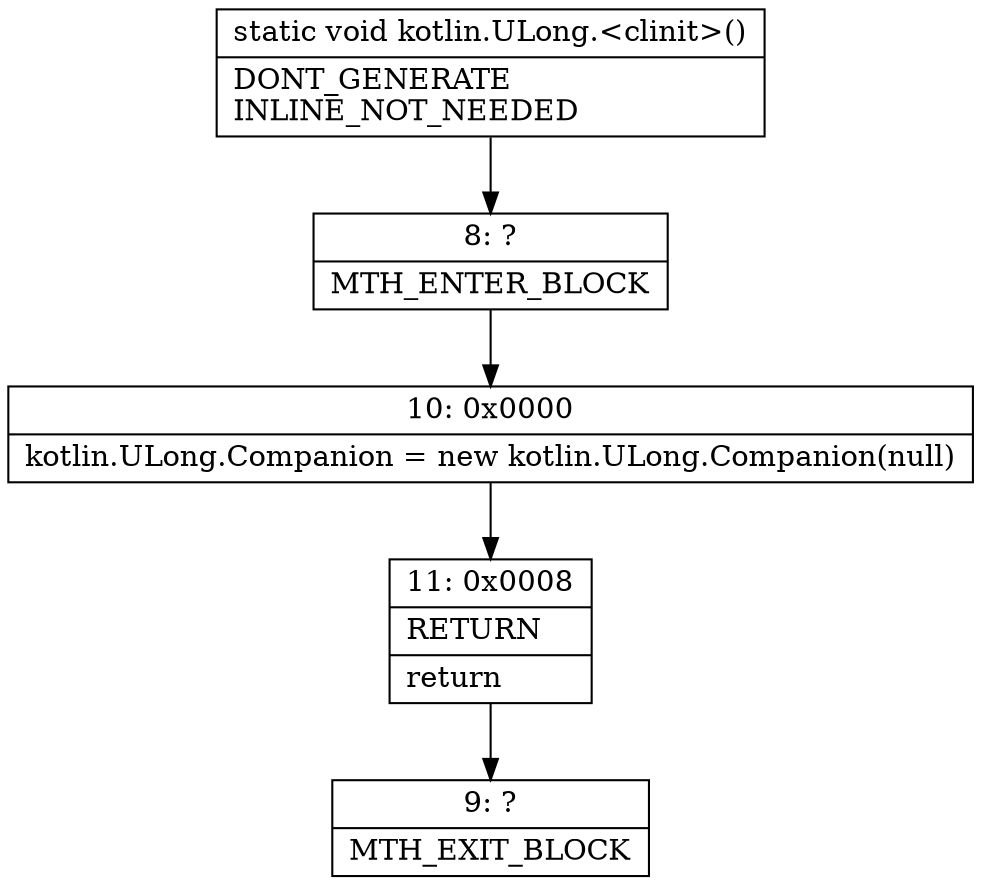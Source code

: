 digraph "CFG forkotlin.ULong.\<clinit\>()V" {
Node_8 [shape=record,label="{8\:\ ?|MTH_ENTER_BLOCK\l}"];
Node_10 [shape=record,label="{10\:\ 0x0000|kotlin.ULong.Companion = new kotlin.ULong.Companion(null)\l}"];
Node_11 [shape=record,label="{11\:\ 0x0008|RETURN\l|return\l}"];
Node_9 [shape=record,label="{9\:\ ?|MTH_EXIT_BLOCK\l}"];
MethodNode[shape=record,label="{static void kotlin.ULong.\<clinit\>()  | DONT_GENERATE\lINLINE_NOT_NEEDED\l}"];
MethodNode -> Node_8;Node_8 -> Node_10;
Node_10 -> Node_11;
Node_11 -> Node_9;
}

